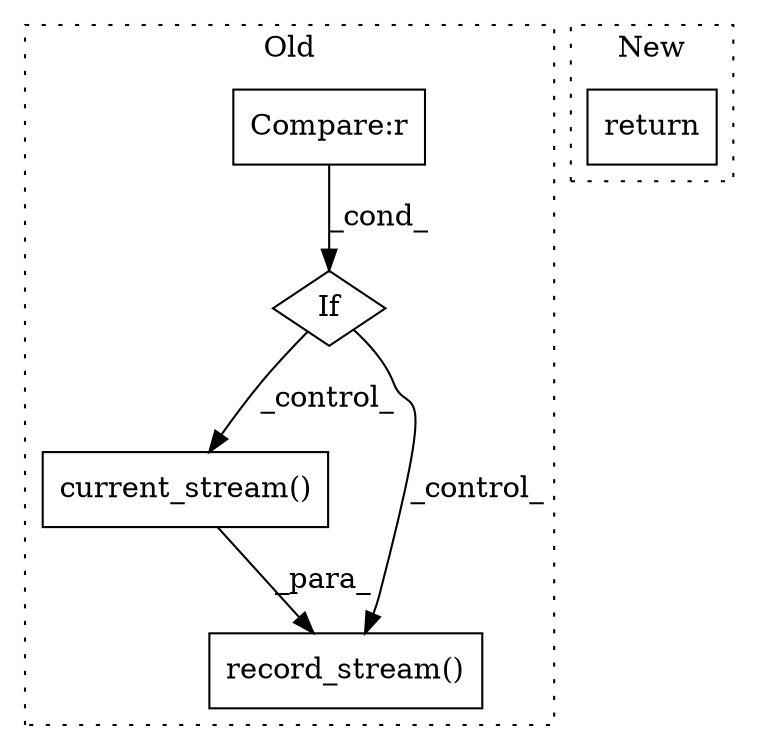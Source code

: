 digraph G {
subgraph cluster0 {
1 [label="current_stream()" a="75" s="3691" l="27" shape="box"];
3 [label="If" a="96" s="3633" l="3" shape="diamond"];
4 [label="Compare:r" a="40" s="3636" l="19" shape="box"];
5 [label="record_stream()" a="75" s="3669,3718" l="22,1" shape="box"];
label = "Old";
style="dotted";
}
subgraph cluster1 {
2 [label="return" a="93" s="3381" l="7" shape="box"];
label = "New";
style="dotted";
}
1 -> 5 [label="_para_"];
3 -> 1 [label="_control_"];
3 -> 5 [label="_control_"];
4 -> 3 [label="_cond_"];
}